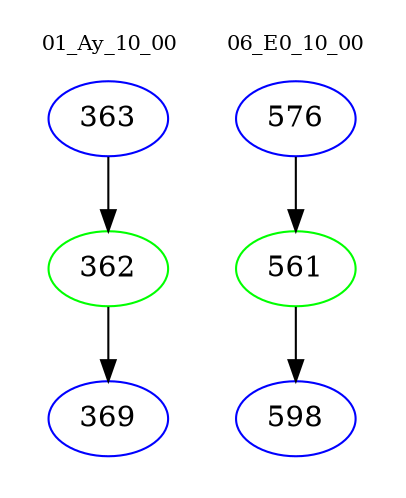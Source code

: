 digraph{
subgraph cluster_0 {
color = white
label = "01_Ay_10_00";
fontsize=10;
T0_363 [label="363", color="blue"]
T0_363 -> T0_362 [color="black"]
T0_362 [label="362", color="green"]
T0_362 -> T0_369 [color="black"]
T0_369 [label="369", color="blue"]
}
subgraph cluster_1 {
color = white
label = "06_E0_10_00";
fontsize=10;
T1_576 [label="576", color="blue"]
T1_576 -> T1_561 [color="black"]
T1_561 [label="561", color="green"]
T1_561 -> T1_598 [color="black"]
T1_598 [label="598", color="blue"]
}
}

